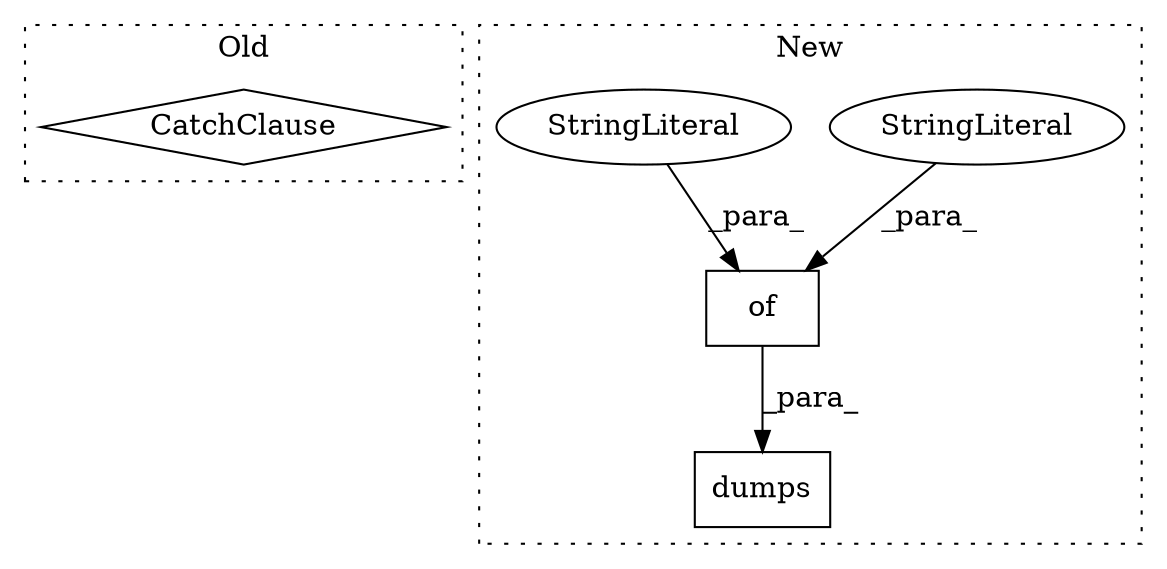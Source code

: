 digraph G {
subgraph cluster0 {
1 [label="CatchClause" a="12" s="3447,3479" l="11,2" shape="diamond"];
label = "Old";
style="dotted";
}
subgraph cluster1 {
2 [label="dumps" a="32" s="3938,4015" l="6,1" shape="box"];
3 [label="of" a="32" s="3948,4014" l="3,1" shape="box"];
4 [label="StringLiteral" a="45" s="3997" l="7" shape="ellipse"];
5 [label="StringLiteral" a="45" s="3951" l="9" shape="ellipse"];
label = "New";
style="dotted";
}
3 -> 2 [label="_para_"];
4 -> 3 [label="_para_"];
5 -> 3 [label="_para_"];
}